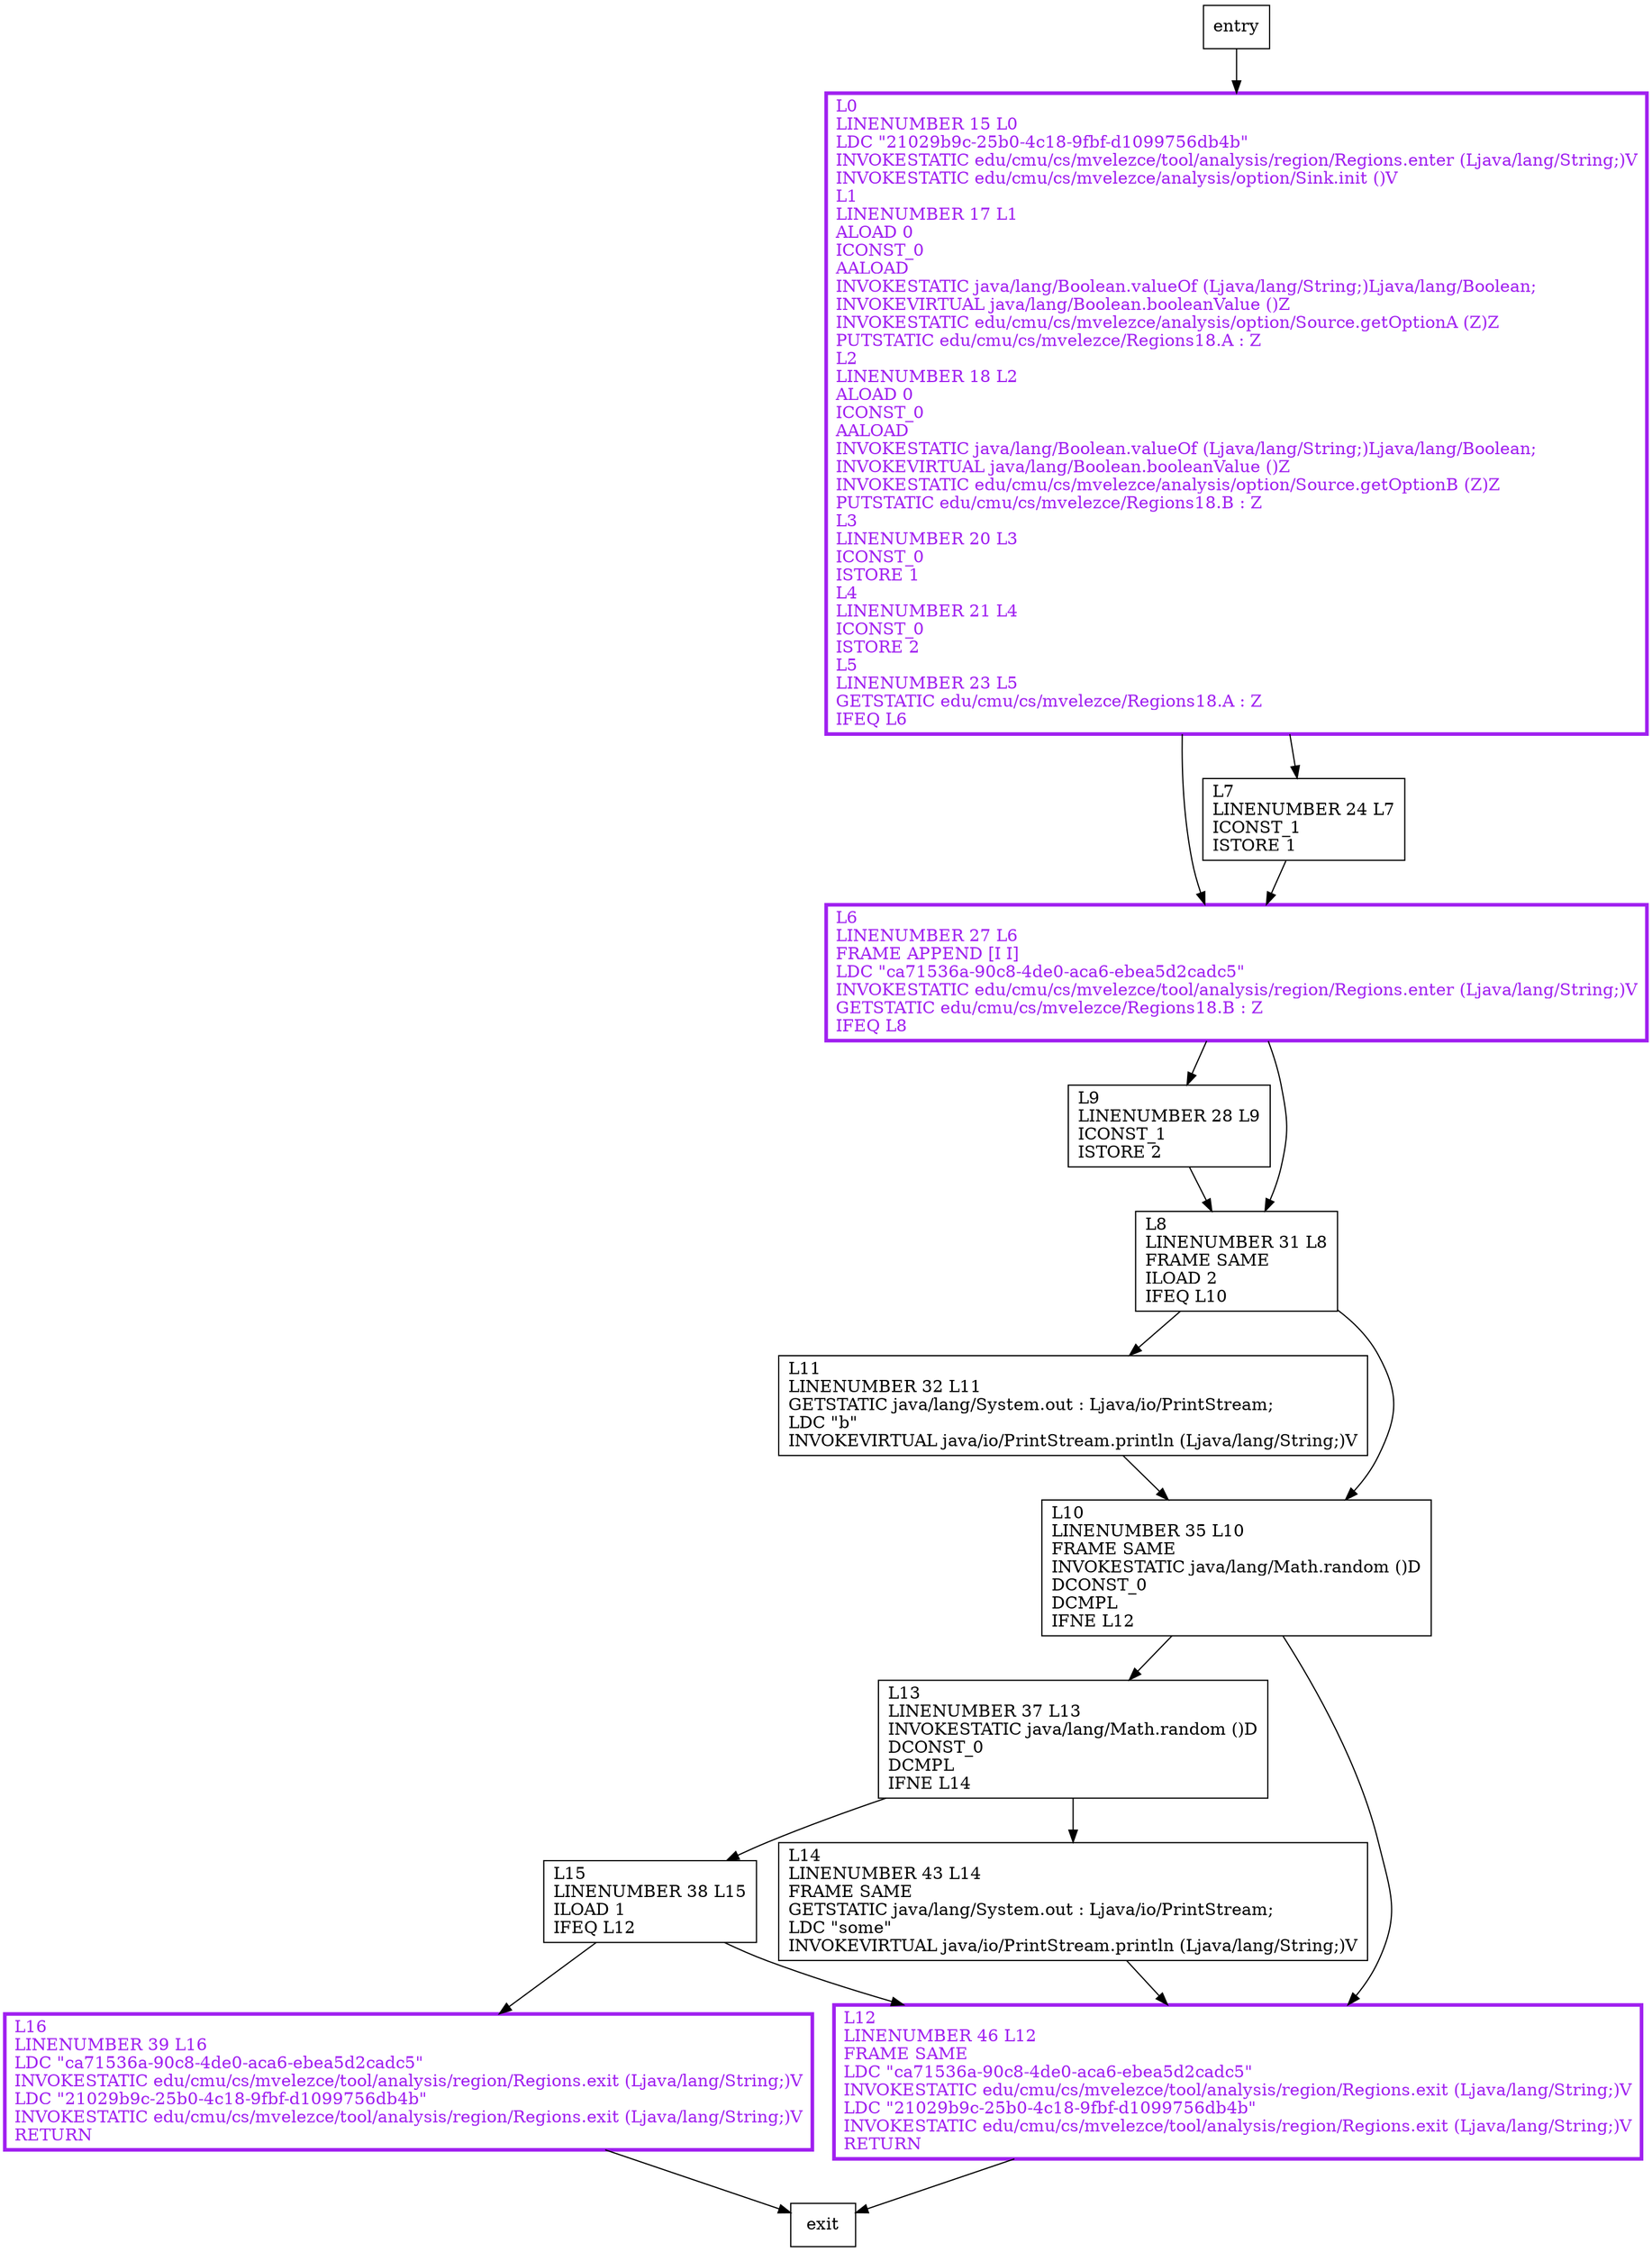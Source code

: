 digraph main {
node [shape=record];
317675543 [label="L6\lLINENUMBER 27 L6\lFRAME APPEND [I I]\lLDC \"ca71536a-90c8-4de0-aca6-ebea5d2cadc5\"\lINVOKESTATIC edu/cmu/cs/mvelezce/tool/analysis/region/Regions.enter (Ljava/lang/String;)V\lGETSTATIC edu/cmu/cs/mvelezce/Regions18.B : Z\lIFEQ L8\l"];
1841569095 [label="L11\lLINENUMBER 32 L11\lGETSTATIC java/lang/System.out : Ljava/io/PrintStream;\lLDC \"b\"\lINVOKEVIRTUAL java/io/PrintStream.println (Ljava/lang/String;)V\l"];
731600962 [label="L9\lLINENUMBER 28 L9\lICONST_1\lISTORE 2\l"];
1874767761 [label="L13\lLINENUMBER 37 L13\lINVOKESTATIC java/lang/Math.random ()D\lDCONST_0\lDCMPL\lIFNE L14\l"];
87083114 [label="L15\lLINENUMBER 38 L15\lILOAD 1\lIFEQ L12\l"];
1900039226 [label="L8\lLINENUMBER 31 L8\lFRAME SAME\lILOAD 2\lIFEQ L10\l"];
504802649 [label="L12\lLINENUMBER 46 L12\lFRAME SAME\lLDC \"ca71536a-90c8-4de0-aca6-ebea5d2cadc5\"\lINVOKESTATIC edu/cmu/cs/mvelezce/tool/analysis/region/Regions.exit (Ljava/lang/String;)V\lLDC \"21029b9c-25b0-4c18-9fbf-d1099756db4b\"\lINVOKESTATIC edu/cmu/cs/mvelezce/tool/analysis/region/Regions.exit (Ljava/lang/String;)V\lRETURN\l"];
1130140358 [label="L10\lLINENUMBER 35 L10\lFRAME SAME\lINVOKESTATIC java/lang/Math.random ()D\lDCONST_0\lDCMPL\lIFNE L12\l"];
1213450754 [label="L14\lLINENUMBER 43 L14\lFRAME SAME\lGETSTATIC java/lang/System.out : Ljava/io/PrintStream;\lLDC \"some\"\lINVOKEVIRTUAL java/io/PrintStream.println (Ljava/lang/String;)V\l"];
77321051 [label="L0\lLINENUMBER 15 L0\lLDC \"21029b9c-25b0-4c18-9fbf-d1099756db4b\"\lINVOKESTATIC edu/cmu/cs/mvelezce/tool/analysis/region/Regions.enter (Ljava/lang/String;)V\lINVOKESTATIC edu/cmu/cs/mvelezce/analysis/option/Sink.init ()V\lL1\lLINENUMBER 17 L1\lALOAD 0\lICONST_0\lAALOAD\lINVOKESTATIC java/lang/Boolean.valueOf (Ljava/lang/String;)Ljava/lang/Boolean;\lINVOKEVIRTUAL java/lang/Boolean.booleanValue ()Z\lINVOKESTATIC edu/cmu/cs/mvelezce/analysis/option/Source.getOptionA (Z)Z\lPUTSTATIC edu/cmu/cs/mvelezce/Regions18.A : Z\lL2\lLINENUMBER 18 L2\lALOAD 0\lICONST_0\lAALOAD\lINVOKESTATIC java/lang/Boolean.valueOf (Ljava/lang/String;)Ljava/lang/Boolean;\lINVOKEVIRTUAL java/lang/Boolean.booleanValue ()Z\lINVOKESTATIC edu/cmu/cs/mvelezce/analysis/option/Source.getOptionB (Z)Z\lPUTSTATIC edu/cmu/cs/mvelezce/Regions18.B : Z\lL3\lLINENUMBER 20 L3\lICONST_0\lISTORE 1\lL4\lLINENUMBER 21 L4\lICONST_0\lISTORE 2\lL5\lLINENUMBER 23 L5\lGETSTATIC edu/cmu/cs/mvelezce/Regions18.A : Z\lIFEQ L6\l"];
1241315659 [label="L7\lLINENUMBER 24 L7\lICONST_1\lISTORE 1\l"];
778555888 [label="L16\lLINENUMBER 39 L16\lLDC \"ca71536a-90c8-4de0-aca6-ebea5d2cadc5\"\lINVOKESTATIC edu/cmu/cs/mvelezce/tool/analysis/region/Regions.exit (Ljava/lang/String;)V\lLDC \"21029b9c-25b0-4c18-9fbf-d1099756db4b\"\lINVOKESTATIC edu/cmu/cs/mvelezce/tool/analysis/region/Regions.exit (Ljava/lang/String;)V\lRETURN\l"];
entry;
exit;
317675543 -> 731600962;
317675543 -> 1900039226;
1841569095 -> 1130140358;
1874767761 -> 87083114;
1874767761 -> 1213450754;
87083114 -> 504802649;
87083114 -> 778555888;
1900039226 -> 1841569095;
1900039226 -> 1130140358;
504802649 -> exit;
1213450754 -> 504802649;
77321051 -> 317675543;
77321051 -> 1241315659;
1241315659 -> 317675543;
entry -> 77321051;
731600962 -> 1900039226;
1130140358 -> 1874767761;
1130140358 -> 504802649;
778555888 -> exit;
317675543[fontcolor="purple", penwidth=3, color="purple"];
504802649[fontcolor="purple", penwidth=3, color="purple"];
77321051[fontcolor="purple", penwidth=3, color="purple"];
778555888[fontcolor="purple", penwidth=3, color="purple"];
}
